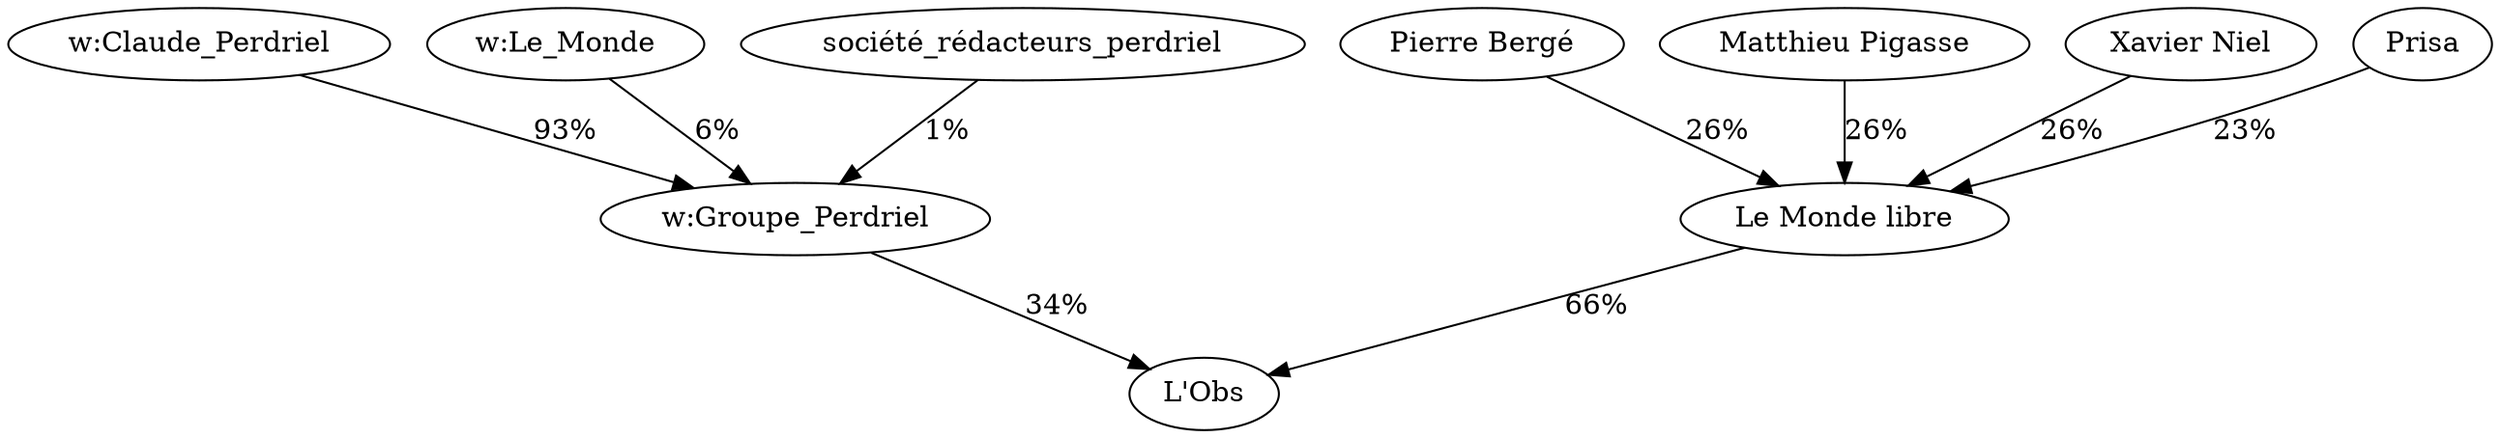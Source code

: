 digraph G {
  "Le Monde libre" -> "L'Obs" [label="66%"];
  "Pierre Bergé" -> "Le Monde libre" [label="26%"];
  "Matthieu Pigasse" -> "Le Monde libre" [label="26%"];
  "Xavier Niel" -> "Le Monde libre" [label="26%"];
  "Prisa" -> "Le Monde libre" [label="23%"];
  "w:Groupe_Perdriel" -> "L'Obs" [label="34%"];
  "w:Claude_Perdriel" -> "w:Groupe_Perdriel" [label="93%"];
  "w:Le_Monde" -> "w:Groupe_Perdriel" [label="6%"];
  "société_rédacteurs_perdriel" -> "w:Groupe_Perdriel" [label="1%"];
}